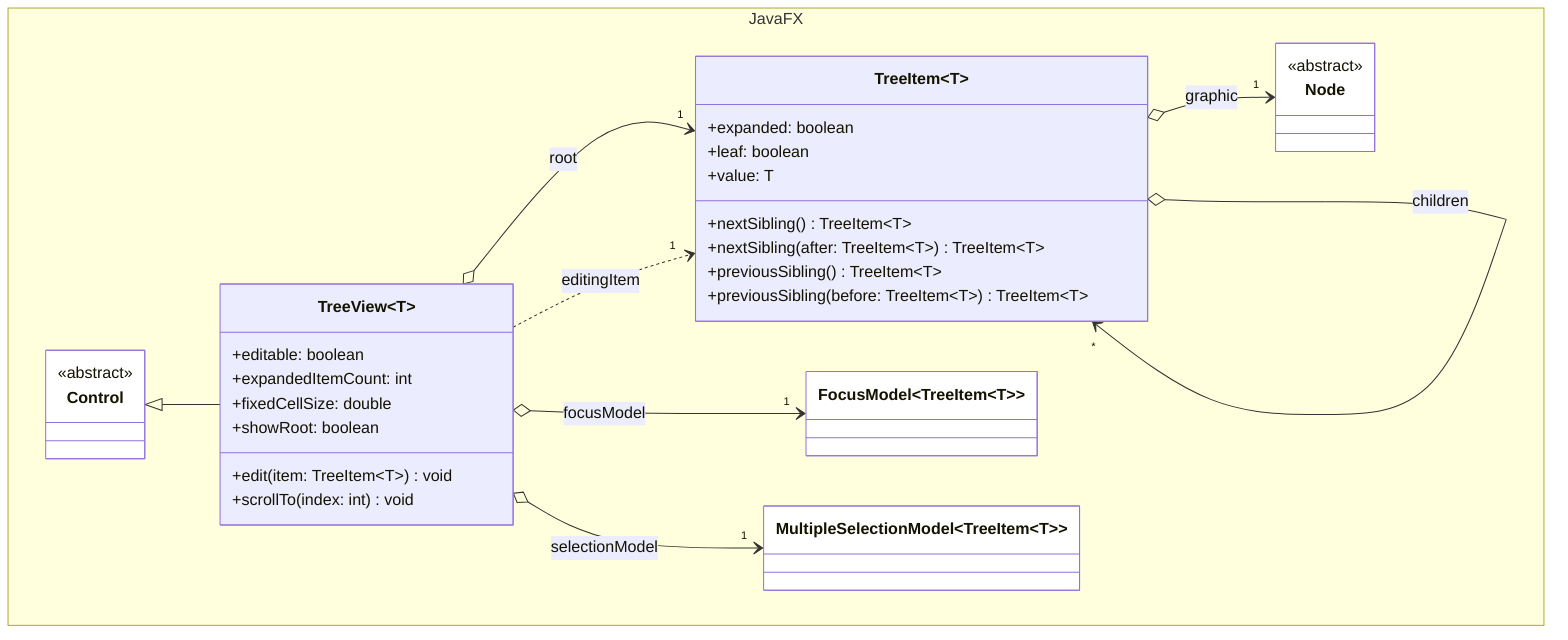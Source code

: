 classDiagram

    namespace JavaFX {

        class Node {
            <<abstract>>
        }

        class Control {
            <<abstract>>
        }

        class TreeView["TreeView&lt;T&gt;"] {
            +editable: boolean
            +expandedItemCount: int
            +fixedCellSize: double
            +showRoot: boolean
            +edit(item: TreeItem~T~) void
            +scrollTo(index: int) void
        }

        class TreeItem["TreeItem&lt;T&gt;"] {
            +expanded: boolean
            +leaf: boolean
            +value: T
            +nextSibling() TreeItem~T~
            +nextSibling(after: TreeItem~T~) TreeItem~T~
            +previousSibling() TreeItem~T~
            +previousSibling(before: TreeItem~T~) TreeItem~T~
        }

        class FocusModel["FocusModel&lt;TreeItem&lt;T&gt;&gt;"] {

        }

        class MultipleSelectionModel["MultipleSelectionModel&lt;TreeItem&lt;T&gt;&gt;"] {

        }

    }

    Control <|-- TreeView

    TreeView o-->"1" TreeItem: root
    TreeView ..>"1" TreeItem: editingItem
    TreeView o-->"1" FocusModel: focusModel
    TreeView o-->"1" MultipleSelectionModel: selectionModel

    TreeItem o-->"1" Node: graphic
    TreeItem o-->"*" TreeItem: children

    style Node fill:white
    style Control fill:white
    style FocusModel fill:white
    style MultipleSelectionModel fill:white